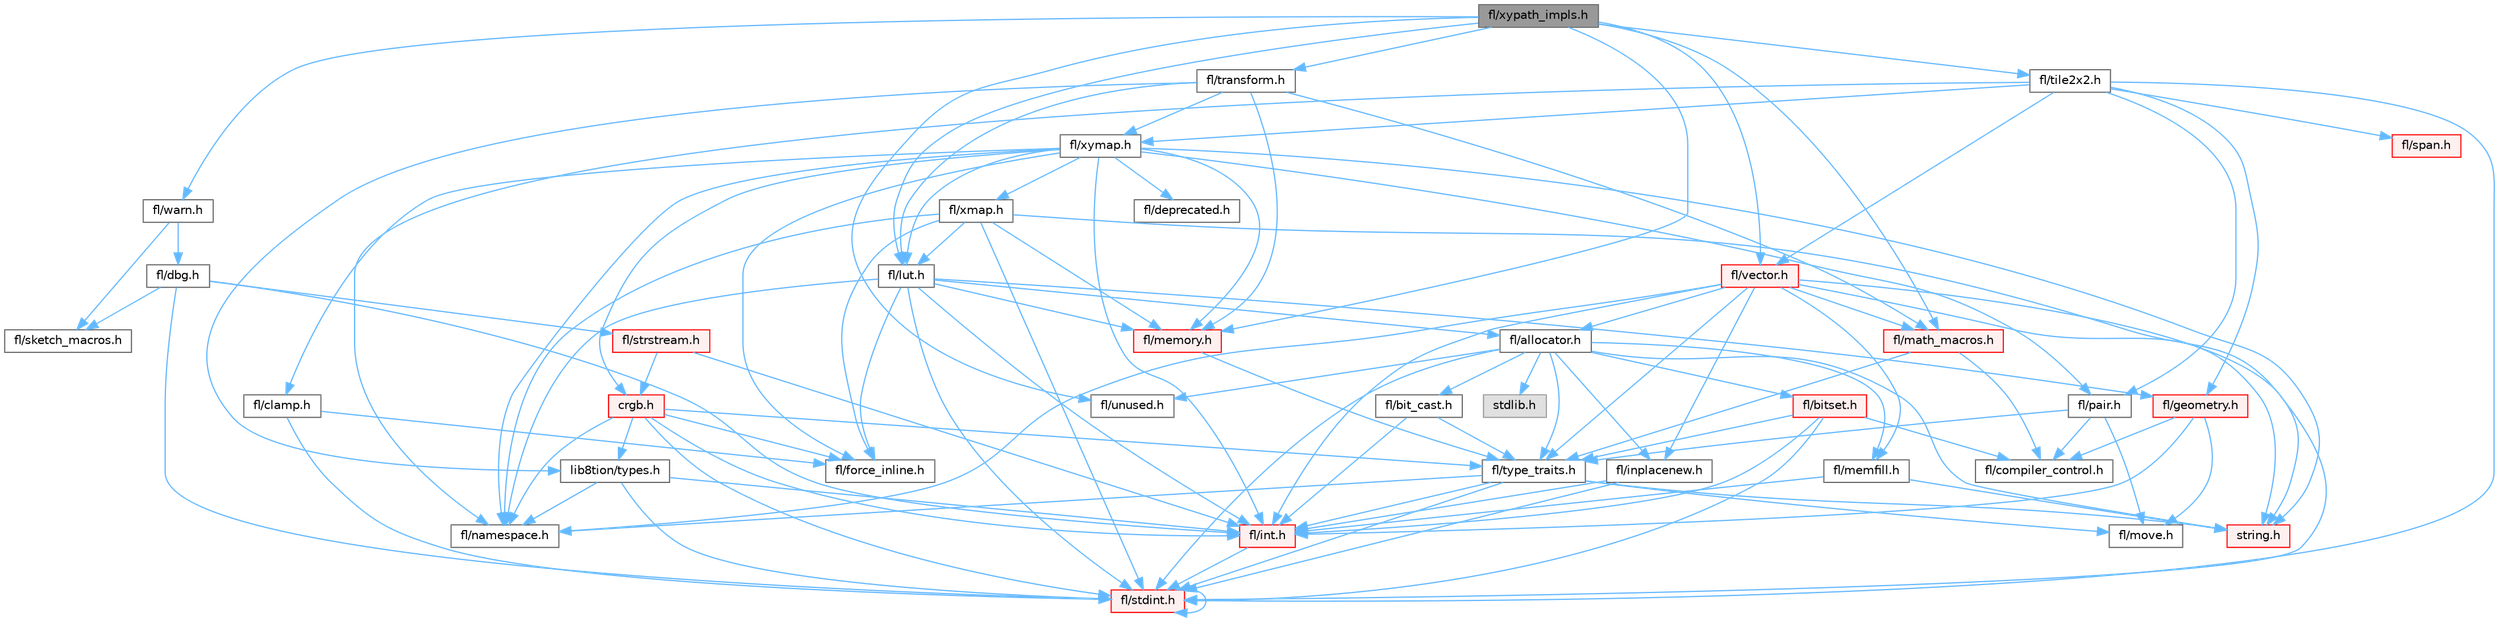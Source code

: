 digraph "fl/xypath_impls.h"
{
 // INTERACTIVE_SVG=YES
 // LATEX_PDF_SIZE
  bgcolor="transparent";
  edge [fontname=Helvetica,fontsize=10,labelfontname=Helvetica,labelfontsize=10];
  node [fontname=Helvetica,fontsize=10,shape=box,height=0.2,width=0.4];
  Node1 [id="Node000001",label="fl/xypath_impls.h",height=0.2,width=0.4,color="gray40", fillcolor="grey60", style="filled", fontcolor="black",tooltip=" "];
  Node1 -> Node2 [id="edge1_Node000001_Node000002",color="steelblue1",style="solid",tooltip=" "];
  Node2 [id="Node000002",label="fl/lut.h",height=0.2,width=0.4,color="grey40", fillcolor="white", style="filled",URL="$db/d54/lut_8h.html",tooltip=" "];
  Node2 -> Node3 [id="edge2_Node000002_Node000003",color="steelblue1",style="solid",tooltip=" "];
  Node3 [id="Node000003",label="fl/allocator.h",height=0.2,width=0.4,color="grey40", fillcolor="white", style="filled",URL="$da/da9/allocator_8h.html",tooltip=" "];
  Node3 -> Node4 [id="edge3_Node000003_Node000004",color="steelblue1",style="solid",tooltip=" "];
  Node4 [id="Node000004",label="stdlib.h",height=0.2,width=0.4,color="grey60", fillcolor="#E0E0E0", style="filled",tooltip=" "];
  Node3 -> Node5 [id="edge4_Node000003_Node000005",color="steelblue1",style="solid",tooltip=" "];
  Node5 [id="Node000005",label="string.h",height=0.2,width=0.4,color="red", fillcolor="#FFF0F0", style="filled",URL="$da/d66/string_8h.html",tooltip=" "];
  Node3 -> Node31 [id="edge5_Node000003_Node000031",color="steelblue1",style="solid",tooltip=" "];
  Node31 [id="Node000031",label="fl/inplacenew.h",height=0.2,width=0.4,color="grey40", fillcolor="white", style="filled",URL="$db/d36/inplacenew_8h.html",tooltip=" "];
  Node31 -> Node8 [id="edge6_Node000031_Node000008",color="steelblue1",style="solid",tooltip=" "];
  Node8 [id="Node000008",label="fl/stdint.h",height=0.2,width=0.4,color="red", fillcolor="#FFF0F0", style="filled",URL="$df/dd8/stdint_8h.html",tooltip=" "];
  Node8 -> Node8 [id="edge7_Node000008_Node000008",color="steelblue1",style="solid",tooltip=" "];
  Node31 -> Node7 [id="edge8_Node000031_Node000007",color="steelblue1",style="solid",tooltip=" "];
  Node7 [id="Node000007",label="fl/int.h",height=0.2,width=0.4,color="red", fillcolor="#FFF0F0", style="filled",URL="$d3/d7e/int_8h.html",tooltip=" "];
  Node7 -> Node8 [id="edge9_Node000007_Node000008",color="steelblue1",style="solid",tooltip=" "];
  Node3 -> Node46 [id="edge10_Node000003_Node000046",color="steelblue1",style="solid",tooltip=" "];
  Node46 [id="Node000046",label="fl/memfill.h",height=0.2,width=0.4,color="grey40", fillcolor="white", style="filled",URL="$d0/dda/memfill_8h.html",tooltip=" "];
  Node46 -> Node5 [id="edge11_Node000046_Node000005",color="steelblue1",style="solid",tooltip=" "];
  Node46 -> Node7 [id="edge12_Node000046_Node000007",color="steelblue1",style="solid",tooltip=" "];
  Node3 -> Node19 [id="edge13_Node000003_Node000019",color="steelblue1",style="solid",tooltip=" "];
  Node19 [id="Node000019",label="fl/type_traits.h",height=0.2,width=0.4,color="grey40", fillcolor="white", style="filled",URL="$df/d63/type__traits_8h.html",tooltip=" "];
  Node19 -> Node5 [id="edge14_Node000019_Node000005",color="steelblue1",style="solid",tooltip=" "];
  Node19 -> Node8 [id="edge15_Node000019_Node000008",color="steelblue1",style="solid",tooltip=" "];
  Node19 -> Node20 [id="edge16_Node000019_Node000020",color="steelblue1",style="solid",tooltip=" "];
  Node20 [id="Node000020",label="fl/namespace.h",height=0.2,width=0.4,color="grey40", fillcolor="white", style="filled",URL="$df/d2a/namespace_8h.html",tooltip="Implements the FastLED namespace macros."];
  Node19 -> Node21 [id="edge17_Node000019_Node000021",color="steelblue1",style="solid",tooltip=" "];
  Node21 [id="Node000021",label="fl/move.h",height=0.2,width=0.4,color="grey40", fillcolor="white", style="filled",URL="$d9/d83/move_8h.html",tooltip=" "];
  Node19 -> Node7 [id="edge18_Node000019_Node000007",color="steelblue1",style="solid",tooltip=" "];
  Node3 -> Node49 [id="edge19_Node000003_Node000049",color="steelblue1",style="solid",tooltip=" "];
  Node49 [id="Node000049",label="fl/unused.h",height=0.2,width=0.4,color="grey40", fillcolor="white", style="filled",URL="$d8/d4b/unused_8h.html",tooltip=" "];
  Node3 -> Node34 [id="edge20_Node000003_Node000034",color="steelblue1",style="solid",tooltip=" "];
  Node34 [id="Node000034",label="fl/bit_cast.h",height=0.2,width=0.4,color="grey40", fillcolor="white", style="filled",URL="$df/d72/bit__cast_8h.html",tooltip=" "];
  Node34 -> Node19 [id="edge21_Node000034_Node000019",color="steelblue1",style="solid",tooltip=" "];
  Node34 -> Node7 [id="edge22_Node000034_Node000007",color="steelblue1",style="solid",tooltip=" "];
  Node3 -> Node8 [id="edge23_Node000003_Node000008",color="steelblue1",style="solid",tooltip=" "];
  Node3 -> Node50 [id="edge24_Node000003_Node000050",color="steelblue1",style="solid",tooltip=" "];
  Node50 [id="Node000050",label="fl/bitset.h",height=0.2,width=0.4,color="red", fillcolor="#FFF0F0", style="filled",URL="$d1/d69/bitset_8h.html",tooltip=" "];
  Node50 -> Node19 [id="edge25_Node000050_Node000019",color="steelblue1",style="solid",tooltip=" "];
  Node50 -> Node8 [id="edge26_Node000050_Node000008",color="steelblue1",style="solid",tooltip=" "];
  Node50 -> Node7 [id="edge27_Node000050_Node000007",color="steelblue1",style="solid",tooltip=" "];
  Node50 -> Node18 [id="edge28_Node000050_Node000018",color="steelblue1",style="solid",tooltip=" "];
  Node18 [id="Node000018",label="fl/compiler_control.h",height=0.2,width=0.4,color="grey40", fillcolor="white", style="filled",URL="$d4/d54/compiler__control_8h.html",tooltip=" "];
  Node2 -> Node15 [id="edge29_Node000002_Node000015",color="steelblue1",style="solid",tooltip=" "];
  Node15 [id="Node000015",label="fl/force_inline.h",height=0.2,width=0.4,color="grey40", fillcolor="white", style="filled",URL="$d4/d64/force__inline_8h.html",tooltip=" "];
  Node2 -> Node22 [id="edge30_Node000002_Node000022",color="steelblue1",style="solid",tooltip=" "];
  Node22 [id="Node000022",label="fl/memory.h",height=0.2,width=0.4,color="red", fillcolor="#FFF0F0", style="filled",URL="$dc/d18/memory_8h.html",tooltip=" "];
  Node22 -> Node19 [id="edge31_Node000022_Node000019",color="steelblue1",style="solid",tooltip=" "];
  Node2 -> Node8 [id="edge32_Node000002_Node000008",color="steelblue1",style="solid",tooltip=" "];
  Node2 -> Node7 [id="edge33_Node000002_Node000007",color="steelblue1",style="solid",tooltip=" "];
  Node2 -> Node11 [id="edge34_Node000002_Node000011",color="steelblue1",style="solid",tooltip=" "];
  Node11 [id="Node000011",label="fl/geometry.h",height=0.2,width=0.4,color="red", fillcolor="#FFF0F0", style="filled",URL="$d4/d67/geometry_8h.html",tooltip=" "];
  Node11 -> Node7 [id="edge35_Node000011_Node000007",color="steelblue1",style="solid",tooltip=" "];
  Node11 -> Node18 [id="edge36_Node000011_Node000018",color="steelblue1",style="solid",tooltip=" "];
  Node11 -> Node21 [id="edge37_Node000011_Node000021",color="steelblue1",style="solid",tooltip=" "];
  Node2 -> Node20 [id="edge38_Node000002_Node000020",color="steelblue1",style="solid",tooltip=" "];
  Node1 -> Node17 [id="edge39_Node000001_Node000017",color="steelblue1",style="solid",tooltip=" "];
  Node17 [id="Node000017",label="fl/math_macros.h",height=0.2,width=0.4,color="red", fillcolor="#FFF0F0", style="filled",URL="$d8/db8/math__macros_8h.html",tooltip=" "];
  Node17 -> Node18 [id="edge40_Node000017_Node000018",color="steelblue1",style="solid",tooltip=" "];
  Node17 -> Node19 [id="edge41_Node000017_Node000019",color="steelblue1",style="solid",tooltip=" "];
  Node1 -> Node22 [id="edge42_Node000001_Node000022",color="steelblue1",style="solid",tooltip=" "];
  Node1 -> Node52 [id="edge43_Node000001_Node000052",color="steelblue1",style="solid",tooltip=" "];
  Node52 [id="Node000052",label="fl/tile2x2.h",height=0.2,width=0.4,color="grey40", fillcolor="white", style="filled",URL="$d2/db4/tile2x2_8h.html",tooltip=" "];
  Node52 -> Node8 [id="edge44_Node000052_Node000008",color="steelblue1",style="solid",tooltip=" "];
  Node52 -> Node11 [id="edge45_Node000052_Node000011",color="steelblue1",style="solid",tooltip=" "];
  Node52 -> Node20 [id="edge46_Node000052_Node000020",color="steelblue1",style="solid",tooltip=" "];
  Node52 -> Node53 [id="edge47_Node000052_Node000053",color="steelblue1",style="solid",tooltip=" "];
  Node53 [id="Node000053",label="fl/pair.h",height=0.2,width=0.4,color="grey40", fillcolor="white", style="filled",URL="$d3/d41/pair_8h.html",tooltip=" "];
  Node53 -> Node21 [id="edge48_Node000053_Node000021",color="steelblue1",style="solid",tooltip=" "];
  Node53 -> Node18 [id="edge49_Node000053_Node000018",color="steelblue1",style="solid",tooltip=" "];
  Node53 -> Node19 [id="edge50_Node000053_Node000019",color="steelblue1",style="solid",tooltip=" "];
  Node52 -> Node47 [id="edge51_Node000052_Node000047",color="steelblue1",style="solid",tooltip=" "];
  Node47 [id="Node000047",label="fl/span.h",height=0.2,width=0.4,color="red", fillcolor="#FFF0F0", style="filled",URL="$d4/d7a/span_8h.html",tooltip=" "];
  Node52 -> Node54 [id="edge52_Node000052_Node000054",color="steelblue1",style="solid",tooltip=" "];
  Node54 [id="Node000054",label="fl/xymap.h",height=0.2,width=0.4,color="grey40", fillcolor="white", style="filled",URL="$da/d61/xymap_8h.html",tooltip=" "];
  Node54 -> Node7 [id="edge53_Node000054_Node000007",color="steelblue1",style="solid",tooltip=" "];
  Node54 -> Node20 [id="edge54_Node000054_Node000020",color="steelblue1",style="solid",tooltip=" "];
  Node54 -> Node15 [id="edge55_Node000054_Node000015",color="steelblue1",style="solid",tooltip=" "];
  Node54 -> Node53 [id="edge56_Node000054_Node000053",color="steelblue1",style="solid",tooltip=" "];
  Node54 -> Node5 [id="edge57_Node000054_Node000005",color="steelblue1",style="solid",tooltip=" "];
  Node54 -> Node55 [id="edge58_Node000054_Node000055",color="steelblue1",style="solid",tooltip=" "];
  Node55 [id="Node000055",label="crgb.h",height=0.2,width=0.4,color="red", fillcolor="#FFF0F0", style="filled",URL="$db/dd1/crgb_8h.html",tooltip="Defines the red, green, and blue (RGB) pixel struct."];
  Node55 -> Node8 [id="edge59_Node000055_Node000008",color="steelblue1",style="solid",tooltip=" "];
  Node55 -> Node7 [id="edge60_Node000055_Node000007",color="steelblue1",style="solid",tooltip=" "];
  Node55 -> Node20 [id="edge61_Node000055_Node000020",color="steelblue1",style="solid",tooltip=" "];
  Node55 -> Node59 [id="edge62_Node000055_Node000059",color="steelblue1",style="solid",tooltip=" "];
  Node59 [id="Node000059",label="lib8tion/types.h",height=0.2,width=0.4,color="grey40", fillcolor="white", style="filled",URL="$d9/ddf/lib8tion_2types_8h.html",tooltip="Defines fractional types used for lib8tion functions."];
  Node59 -> Node8 [id="edge63_Node000059_Node000008",color="steelblue1",style="solid",tooltip=" "];
  Node59 -> Node7 [id="edge64_Node000059_Node000007",color="steelblue1",style="solid",tooltip=" "];
  Node59 -> Node20 [id="edge65_Node000059_Node000020",color="steelblue1",style="solid",tooltip=" "];
  Node55 -> Node15 [id="edge66_Node000055_Node000015",color="steelblue1",style="solid",tooltip=" "];
  Node55 -> Node19 [id="edge67_Node000055_Node000019",color="steelblue1",style="solid",tooltip=" "];
  Node54 -> Node14 [id="edge68_Node000054_Node000014",color="steelblue1",style="solid",tooltip=" "];
  Node14 [id="Node000014",label="fl/clamp.h",height=0.2,width=0.4,color="grey40", fillcolor="white", style="filled",URL="$d6/dd3/clamp_8h.html",tooltip=" "];
  Node14 -> Node8 [id="edge69_Node000014_Node000008",color="steelblue1",style="solid",tooltip=" "];
  Node14 -> Node15 [id="edge70_Node000014_Node000015",color="steelblue1",style="solid",tooltip=" "];
  Node54 -> Node2 [id="edge71_Node000054_Node000002",color="steelblue1",style="solid",tooltip=" "];
  Node54 -> Node22 [id="edge72_Node000054_Node000022",color="steelblue1",style="solid",tooltip=" "];
  Node54 -> Node32 [id="edge73_Node000054_Node000032",color="steelblue1",style="solid",tooltip=" "];
  Node32 [id="Node000032",label="fl/deprecated.h",height=0.2,width=0.4,color="grey40", fillcolor="white", style="filled",URL="$d4/dce/deprecated_8h.html",tooltip=" "];
  Node54 -> Node63 [id="edge74_Node000054_Node000063",color="steelblue1",style="solid",tooltip=" "];
  Node63 [id="Node000063",label="fl/xmap.h",height=0.2,width=0.4,color="grey40", fillcolor="white", style="filled",URL="$dd/dcc/xmap_8h.html",tooltip=" "];
  Node63 -> Node8 [id="edge75_Node000063_Node000008",color="steelblue1",style="solid",tooltip=" "];
  Node63 -> Node5 [id="edge76_Node000063_Node000005",color="steelblue1",style="solid",tooltip=" "];
  Node63 -> Node15 [id="edge77_Node000063_Node000015",color="steelblue1",style="solid",tooltip=" "];
  Node63 -> Node2 [id="edge78_Node000063_Node000002",color="steelblue1",style="solid",tooltip=" "];
  Node63 -> Node22 [id="edge79_Node000063_Node000022",color="steelblue1",style="solid",tooltip=" "];
  Node63 -> Node20 [id="edge80_Node000063_Node000020",color="steelblue1",style="solid",tooltip=" "];
  Node52 -> Node43 [id="edge81_Node000052_Node000043",color="steelblue1",style="solid",tooltip=" "];
  Node43 [id="Node000043",label="fl/vector.h",height=0.2,width=0.4,color="red", fillcolor="#FFF0F0", style="filled",URL="$d6/d68/vector_8h.html",tooltip=" "];
  Node43 -> Node8 [id="edge82_Node000043_Node000008",color="steelblue1",style="solid",tooltip=" "];
  Node43 -> Node7 [id="edge83_Node000043_Node000007",color="steelblue1",style="solid",tooltip=" "];
  Node43 -> Node5 [id="edge84_Node000043_Node000005",color="steelblue1",style="solid",tooltip=" "];
  Node43 -> Node17 [id="edge85_Node000043_Node000017",color="steelblue1",style="solid",tooltip=" "];
  Node43 -> Node46 [id="edge86_Node000043_Node000046",color="steelblue1",style="solid",tooltip=" "];
  Node43 -> Node20 [id="edge87_Node000043_Node000020",color="steelblue1",style="solid",tooltip=" "];
  Node43 -> Node3 [id="edge88_Node000043_Node000003",color="steelblue1",style="solid",tooltip=" "];
  Node43 -> Node19 [id="edge89_Node000043_Node000019",color="steelblue1",style="solid",tooltip=" "];
  Node43 -> Node31 [id="edge90_Node000043_Node000031",color="steelblue1",style="solid",tooltip=" "];
  Node1 -> Node64 [id="edge91_Node000001_Node000064",color="steelblue1",style="solid",tooltip=" "];
  Node64 [id="Node000064",label="fl/transform.h",height=0.2,width=0.4,color="grey40", fillcolor="white", style="filled",URL="$d2/d80/transform_8h.html",tooltip=" "];
  Node64 -> Node2 [id="edge92_Node000064_Node000002",color="steelblue1",style="solid",tooltip=" "];
  Node64 -> Node17 [id="edge93_Node000064_Node000017",color="steelblue1",style="solid",tooltip=" "];
  Node64 -> Node22 [id="edge94_Node000064_Node000022",color="steelblue1",style="solid",tooltip=" "];
  Node64 -> Node54 [id="edge95_Node000064_Node000054",color="steelblue1",style="solid",tooltip=" "];
  Node64 -> Node59 [id="edge96_Node000064_Node000059",color="steelblue1",style="solid",tooltip=" "];
  Node1 -> Node49 [id="edge97_Node000001_Node000049",color="steelblue1",style="solid",tooltip=" "];
  Node1 -> Node43 [id="edge98_Node000001_Node000043",color="steelblue1",style="solid",tooltip=" "];
  Node1 -> Node65 [id="edge99_Node000001_Node000065",color="steelblue1",style="solid",tooltip=" "];
  Node65 [id="Node000065",label="fl/warn.h",height=0.2,width=0.4,color="grey40", fillcolor="white", style="filled",URL="$de/d77/warn_8h.html",tooltip=" "];
  Node65 -> Node66 [id="edge100_Node000065_Node000066",color="steelblue1",style="solid",tooltip=" "];
  Node66 [id="Node000066",label="fl/dbg.h",height=0.2,width=0.4,color="grey40", fillcolor="white", style="filled",URL="$d6/d01/dbg_8h.html",tooltip=" "];
  Node66 -> Node67 [id="edge101_Node000066_Node000067",color="steelblue1",style="solid",tooltip=" "];
  Node67 [id="Node000067",label="fl/strstream.h",height=0.2,width=0.4,color="red", fillcolor="#FFF0F0", style="filled",URL="$d8/d00/strstream_8h.html",tooltip=" "];
  Node67 -> Node7 [id="edge102_Node000067_Node000007",color="steelblue1",style="solid",tooltip=" "];
  Node67 -> Node55 [id="edge103_Node000067_Node000055",color="steelblue1",style="solid",tooltip=" "];
  Node66 -> Node68 [id="edge104_Node000066_Node000068",color="steelblue1",style="solid",tooltip=" "];
  Node68 [id="Node000068",label="fl/sketch_macros.h",height=0.2,width=0.4,color="grey40", fillcolor="white", style="filled",URL="$d1/dbc/sketch__macros_8h.html",tooltip=" "];
  Node66 -> Node7 [id="edge105_Node000066_Node000007",color="steelblue1",style="solid",tooltip=" "];
  Node66 -> Node8 [id="edge106_Node000066_Node000008",color="steelblue1",style="solid",tooltip=" "];
  Node65 -> Node68 [id="edge107_Node000065_Node000068",color="steelblue1",style="solid",tooltip=" "];
}
